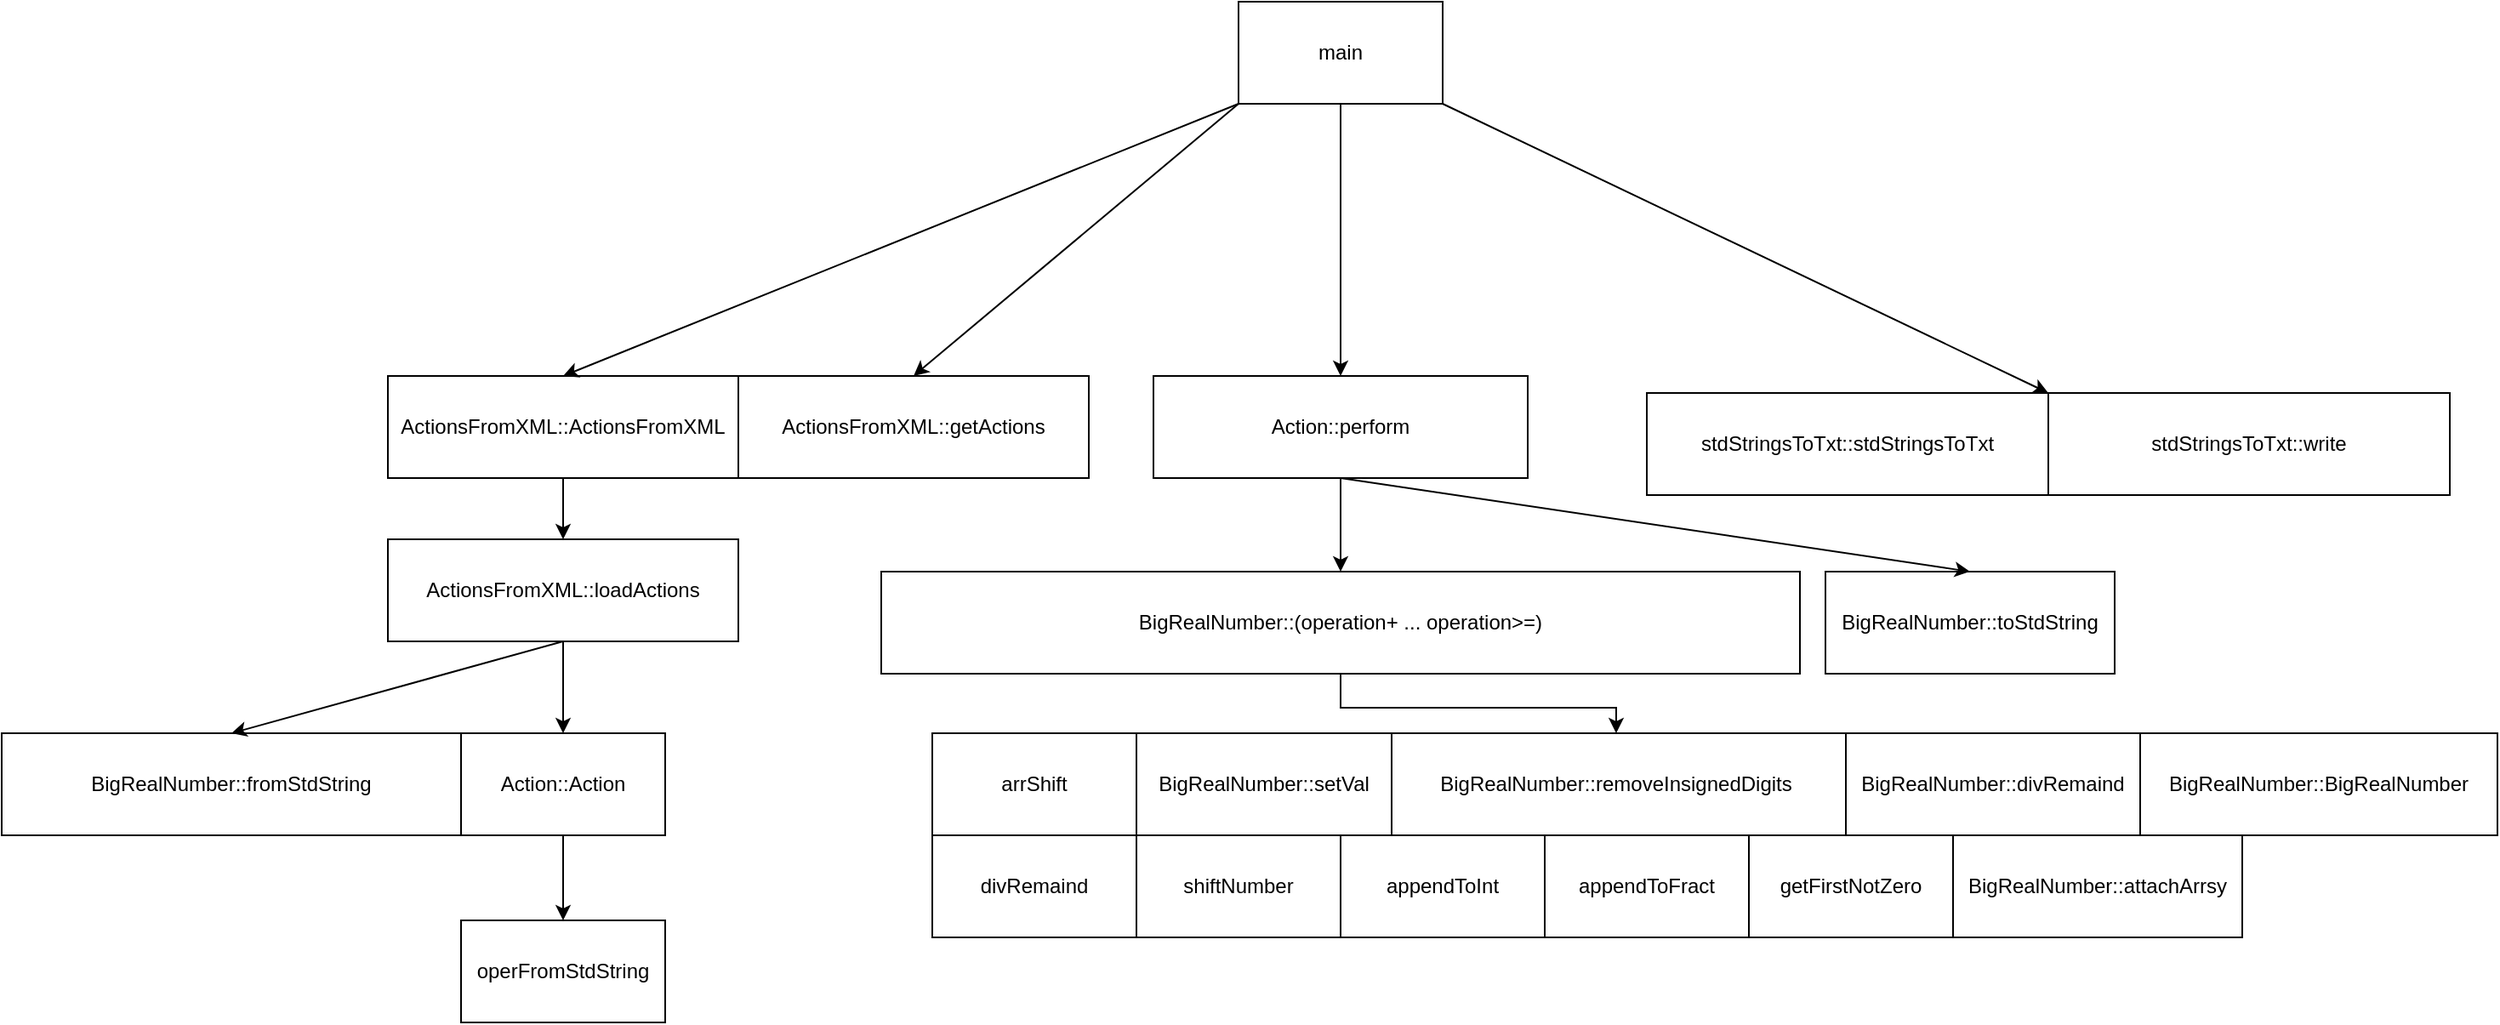 <mxfile version="21.2.1" type="device" pages="3">
  <diagram name="диаграмма вызовов" id="FAwuW0RQEhGEqo3Np-p5">
    <mxGraphModel dx="3594" dy="1204" grid="1" gridSize="10" guides="1" tooltips="1" connect="1" arrows="1" fold="1" page="0" pageScale="1" pageWidth="827" pageHeight="1169" math="0" shadow="0">
      <root>
        <mxCell id="0" />
        <mxCell id="1" parent="0" />
        <mxCell id="fivsLcZGOTceexS9_dax-1" style="edgeStyle=orthogonalEdgeStyle;rounded=0;orthogonalLoop=1;jettySize=auto;html=1;" edge="1" parent="1" source="fivsLcZGOTceexS9_dax-2" target="fivsLcZGOTceexS9_dax-8">
          <mxGeometry relative="1" as="geometry" />
        </mxCell>
        <mxCell id="fivsLcZGOTceexS9_dax-2" value="main" style="rounded=0;whiteSpace=wrap;html=1;" vertex="1" parent="1">
          <mxGeometry x="430" y="250" width="120" height="60" as="geometry" />
        </mxCell>
        <mxCell id="fivsLcZGOTceexS9_dax-3" style="edgeStyle=orthogonalEdgeStyle;rounded=0;orthogonalLoop=1;jettySize=auto;html=1;exitX=0.5;exitY=1;exitDx=0;exitDy=0;entryX=0.5;entryY=0;entryDx=0;entryDy=0;" edge="1" parent="1" source="fivsLcZGOTceexS9_dax-4" target="fivsLcZGOTceexS9_dax-12">
          <mxGeometry relative="1" as="geometry" />
        </mxCell>
        <mxCell id="fivsLcZGOTceexS9_dax-4" value="ActionsFromXML::ActionsFromXML" style="rounded=0;whiteSpace=wrap;html=1;" vertex="1" parent="1">
          <mxGeometry x="-70" y="470" width="206" height="60" as="geometry" />
        </mxCell>
        <mxCell id="fivsLcZGOTceexS9_dax-5" value="" style="endArrow=classic;html=1;rounded=0;exitX=0;exitY=1;exitDx=0;exitDy=0;entryX=0.5;entryY=0;entryDx=0;entryDy=0;" edge="1" parent="1" source="fivsLcZGOTceexS9_dax-2" target="fivsLcZGOTceexS9_dax-4">
          <mxGeometry width="50" height="50" relative="1" as="geometry">
            <mxPoint x="190" y="610" as="sourcePoint" />
            <mxPoint x="240" y="560" as="targetPoint" />
          </mxGeometry>
        </mxCell>
        <mxCell id="fivsLcZGOTceexS9_dax-6" value="ActionsFromXML::getActions" style="rounded=0;whiteSpace=wrap;html=1;" vertex="1" parent="1">
          <mxGeometry x="136" y="470" width="206" height="60" as="geometry" />
        </mxCell>
        <mxCell id="fivsLcZGOTceexS9_dax-7" style="edgeStyle=orthogonalEdgeStyle;rounded=0;orthogonalLoop=1;jettySize=auto;html=1;entryX=0.5;entryY=0;entryDx=0;entryDy=0;" edge="1" parent="1" source="fivsLcZGOTceexS9_dax-8" target="fivsLcZGOTceexS9_dax-17">
          <mxGeometry relative="1" as="geometry" />
        </mxCell>
        <mxCell id="fivsLcZGOTceexS9_dax-8" value="Action::perform" style="rounded=0;whiteSpace=wrap;html=1;" vertex="1" parent="1">
          <mxGeometry x="380" y="470" width="220" height="60" as="geometry" />
        </mxCell>
        <mxCell id="fivsLcZGOTceexS9_dax-9" value="stdStringsToTxt::stdStringsToTxt" style="rounded=0;whiteSpace=wrap;html=1;" vertex="1" parent="1">
          <mxGeometry x="670" y="480" width="236" height="60" as="geometry" />
        </mxCell>
        <mxCell id="fivsLcZGOTceexS9_dax-10" value="" style="endArrow=classic;html=1;rounded=0;exitX=0;exitY=1;exitDx=0;exitDy=0;entryX=0.5;entryY=0;entryDx=0;entryDy=0;" edge="1" parent="1" source="fivsLcZGOTceexS9_dax-2" target="fivsLcZGOTceexS9_dax-6">
          <mxGeometry width="50" height="50" relative="1" as="geometry">
            <mxPoint x="240" y="570" as="sourcePoint" />
            <mxPoint x="290" y="520" as="targetPoint" />
          </mxGeometry>
        </mxCell>
        <mxCell id="fivsLcZGOTceexS9_dax-11" style="edgeStyle=orthogonalEdgeStyle;rounded=0;orthogonalLoop=1;jettySize=auto;html=1;entryX=0.5;entryY=0;entryDx=0;entryDy=0;" edge="1" parent="1" source="fivsLcZGOTceexS9_dax-12" target="fivsLcZGOTceexS9_dax-15">
          <mxGeometry relative="1" as="geometry">
            <mxPoint x="33" y="670" as="targetPoint" />
          </mxGeometry>
        </mxCell>
        <mxCell id="fivsLcZGOTceexS9_dax-12" value="ActionsFromXML::loadActions" style="rounded=0;whiteSpace=wrap;html=1;" vertex="1" parent="1">
          <mxGeometry x="-70" y="566" width="206" height="60" as="geometry" />
        </mxCell>
        <mxCell id="fivsLcZGOTceexS9_dax-13" value="" style="endArrow=classic;html=1;rounded=0;exitX=1;exitY=1;exitDx=0;exitDy=0;entryX=1;entryY=0;entryDx=0;entryDy=0;" edge="1" parent="1" source="fivsLcZGOTceexS9_dax-2" target="fivsLcZGOTceexS9_dax-9">
          <mxGeometry width="50" height="50" relative="1" as="geometry">
            <mxPoint x="240" y="570" as="sourcePoint" />
            <mxPoint x="290" y="520" as="targetPoint" />
          </mxGeometry>
        </mxCell>
        <mxCell id="fivsLcZGOTceexS9_dax-14" value="stdStringsToTxt::write" style="rounded=0;whiteSpace=wrap;html=1;" vertex="1" parent="1">
          <mxGeometry x="906" y="480" width="236" height="60" as="geometry" />
        </mxCell>
        <mxCell id="fivsLcZGOTceexS9_dax-15" value="Action::Action" style="rounded=0;whiteSpace=wrap;html=1;" vertex="1" parent="1">
          <mxGeometry x="-27" y="680" width="120" height="60" as="geometry" />
        </mxCell>
        <mxCell id="fivsLcZGOTceexS9_dax-16" style="edgeStyle=orthogonalEdgeStyle;rounded=0;orthogonalLoop=1;jettySize=auto;html=1;exitX=0.5;exitY=1;exitDx=0;exitDy=0;entryX=0.5;entryY=0;entryDx=0;entryDy=0;" edge="1" parent="1" source="fivsLcZGOTceexS9_dax-17" target="fivsLcZGOTceexS9_dax-21">
          <mxGeometry relative="1" as="geometry" />
        </mxCell>
        <mxCell id="fivsLcZGOTceexS9_dax-17" value="BigRealNumber::(operation+ ... operation&amp;gt;=)" style="rounded=0;whiteSpace=wrap;html=1;" vertex="1" parent="1">
          <mxGeometry x="220" y="585" width="540" height="60" as="geometry" />
        </mxCell>
        <mxCell id="fivsLcZGOTceexS9_dax-18" value="getFirstNotZero" style="rounded=0;whiteSpace=wrap;html=1;" vertex="1" parent="1">
          <mxGeometry x="730" y="740" width="120" height="60" as="geometry" />
        </mxCell>
        <mxCell id="fivsLcZGOTceexS9_dax-19" value="arrShift" style="rounded=0;whiteSpace=wrap;html=1;" vertex="1" parent="1">
          <mxGeometry x="250" y="680" width="120" height="60" as="geometry" />
        </mxCell>
        <mxCell id="fivsLcZGOTceexS9_dax-20" value="appendToFract" style="rounded=0;whiteSpace=wrap;html=1;" vertex="1" parent="1">
          <mxGeometry x="610" y="740" width="120" height="60" as="geometry" />
        </mxCell>
        <mxCell id="fivsLcZGOTceexS9_dax-21" value="BigRealNumber::removeInsignedDigits" style="rounded=0;whiteSpace=wrap;html=1;" vertex="1" parent="1">
          <mxGeometry x="517" y="680" width="270" height="60" as="geometry" />
        </mxCell>
        <mxCell id="fivsLcZGOTceexS9_dax-22" value="shiftNumber" style="rounded=0;whiteSpace=wrap;html=1;" vertex="1" parent="1">
          <mxGeometry x="370" y="740" width="120" height="60" as="geometry" />
        </mxCell>
        <mxCell id="fivsLcZGOTceexS9_dax-23" value="BigRealNumber::setVal" style="rounded=0;whiteSpace=wrap;html=1;" vertex="1" parent="1">
          <mxGeometry x="370" y="680" width="150" height="60" as="geometry" />
        </mxCell>
        <mxCell id="fivsLcZGOTceexS9_dax-24" value="appendToInt" style="rounded=0;whiteSpace=wrap;html=1;" vertex="1" parent="1">
          <mxGeometry x="490" y="740" width="120" height="60" as="geometry" />
        </mxCell>
        <mxCell id="fivsLcZGOTceexS9_dax-25" value="BigRealNumber::attachArrsy" style="rounded=0;whiteSpace=wrap;html=1;" vertex="1" parent="1">
          <mxGeometry x="850" y="740" width="170" height="60" as="geometry" />
        </mxCell>
        <mxCell id="fivsLcZGOTceexS9_dax-26" value="BigRealNumber::divRemaind" style="rounded=0;whiteSpace=wrap;html=1;" vertex="1" parent="1">
          <mxGeometry x="787" y="680" width="173" height="60" as="geometry" />
        </mxCell>
        <mxCell id="fivsLcZGOTceexS9_dax-27" value="divRemaind" style="rounded=0;whiteSpace=wrap;html=1;" vertex="1" parent="1">
          <mxGeometry x="250" y="740" width="120" height="60" as="geometry" />
        </mxCell>
        <mxCell id="fivsLcZGOTceexS9_dax-28" value="BigRealNumber::toStdString" style="rounded=0;whiteSpace=wrap;html=1;" vertex="1" parent="1">
          <mxGeometry x="775" y="585" width="170" height="60" as="geometry" />
        </mxCell>
        <mxCell id="fivsLcZGOTceexS9_dax-29" value="" style="endArrow=classic;html=1;rounded=0;exitX=0.5;exitY=1;exitDx=0;exitDy=0;entryX=0.5;entryY=0;entryDx=0;entryDy=0;" edge="1" parent="1" source="fivsLcZGOTceexS9_dax-8" target="fivsLcZGOTceexS9_dax-28">
          <mxGeometry width="50" height="50" relative="1" as="geometry">
            <mxPoint x="640" y="600" as="sourcePoint" />
            <mxPoint x="690" y="550" as="targetPoint" />
          </mxGeometry>
        </mxCell>
        <mxCell id="fivsLcZGOTceexS9_dax-30" value="BigRealNumber::BigRealNumber" style="rounded=0;whiteSpace=wrap;html=1;" vertex="1" parent="1">
          <mxGeometry x="960" y="680" width="210" height="60" as="geometry" />
        </mxCell>
        <mxCell id="fivsLcZGOTceexS9_dax-31" value="BigRealNumber::fromStdString" style="rounded=0;whiteSpace=wrap;html=1;" vertex="1" parent="1">
          <mxGeometry x="-297" y="680" width="270" height="60" as="geometry" />
        </mxCell>
        <mxCell id="fivsLcZGOTceexS9_dax-32" value="operFromStdString" style="rounded=0;whiteSpace=wrap;html=1;" vertex="1" parent="1">
          <mxGeometry x="-27" y="790" width="120" height="60" as="geometry" />
        </mxCell>
        <mxCell id="fivsLcZGOTceexS9_dax-33" value="" style="endArrow=classic;html=1;rounded=0;entryX=0.5;entryY=0;entryDx=0;entryDy=0;exitX=0.5;exitY=1;exitDx=0;exitDy=0;" edge="1" parent="1" source="fivsLcZGOTceexS9_dax-12" target="fivsLcZGOTceexS9_dax-31">
          <mxGeometry width="50" height="50" relative="1" as="geometry">
            <mxPoint x="23" y="850" as="sourcePoint" />
            <mxPoint x="330" y="740" as="targetPoint" />
          </mxGeometry>
        </mxCell>
        <mxCell id="fivsLcZGOTceexS9_dax-34" value="" style="endArrow=classic;html=1;rounded=0;exitX=0.5;exitY=1;exitDx=0;exitDy=0;entryX=0.5;entryY=0;entryDx=0;entryDy=0;" edge="1" parent="1" source="fivsLcZGOTceexS9_dax-15" target="fivsLcZGOTceexS9_dax-32">
          <mxGeometry width="50" height="50" relative="1" as="geometry">
            <mxPoint x="280" y="790" as="sourcePoint" />
            <mxPoint x="330" y="740" as="targetPoint" />
          </mxGeometry>
        </mxCell>
      </root>
    </mxGraphModel>
  </diagram>
  <diagram id="BLlaj0ky6Ld36Yin2v9j" name="потоки данных">
    <mxGraphModel dx="3594" dy="1604" grid="1" gridSize="10" guides="1" tooltips="1" connect="1" arrows="1" fold="1" page="0" pageScale="1" pageWidth="827" pageHeight="1169" math="0" shadow="0">
      <root>
        <mxCell id="0" />
        <mxCell id="1" parent="0" />
        <mxCell id="WrOzNPdFU3Ip-Ibor4-j-1" style="edgeStyle=orthogonalEdgeStyle;rounded=0;orthogonalLoop=1;jettySize=auto;html=1;" edge="1" parent="1" source="WrOzNPdFU3Ip-Ibor4-j-2" target="WrOzNPdFU3Ip-Ibor4-j-5">
          <mxGeometry relative="1" as="geometry" />
        </mxCell>
        <mxCell id="WrOzNPdFU3Ip-Ibor4-j-2" value="ActionsFromXML::ActionsFromXML" style="rounded=0;whiteSpace=wrap;html=1;" vertex="1" parent="1">
          <mxGeometry x="270" y="199.5" width="206" height="60" as="geometry" />
        </mxCell>
        <mxCell id="WrOzNPdFU3Ip-Ibor4-j-3" value="ActionsFromXML::getActions" style="rounded=0;whiteSpace=wrap;html=1;" vertex="1" parent="1">
          <mxGeometry x="575" y="199.5" width="206" height="60" as="geometry" />
        </mxCell>
        <mxCell id="WrOzNPdFU3Ip-Ibor4-j-4" style="edgeStyle=orthogonalEdgeStyle;rounded=0;orthogonalLoop=1;jettySize=auto;html=1;" edge="1" parent="1" source="WrOzNPdFU3Ip-Ibor4-j-5" target="WrOzNPdFU3Ip-Ibor4-j-7">
          <mxGeometry relative="1" as="geometry" />
        </mxCell>
        <mxCell id="WrOzNPdFU3Ip-Ibor4-j-5" value="ActionsFromXML::loadActions" style="rounded=0;whiteSpace=wrap;html=1;" vertex="1" parent="1">
          <mxGeometry x="270" y="360.5" width="206" height="60" as="geometry" />
        </mxCell>
        <mxCell id="WrOzNPdFU3Ip-Ibor4-j-6" value="stdStringToTxt::stdStringToTxt" style="rounded=0;whiteSpace=wrap;html=1;" vertex="1" parent="1">
          <mxGeometry x="400" y="-153" width="236" height="60" as="geometry" />
        </mxCell>
        <mxCell id="WrOzNPdFU3Ip-Ibor4-j-7" value="Action::Actions" style="rounded=0;whiteSpace=wrap;html=1;" vertex="1" parent="1">
          <mxGeometry x="263" y="489.5" width="220" height="60" as="geometry" />
        </mxCell>
        <mxCell id="WrOzNPdFU3Ip-Ibor4-j-8" value="" style="ellipse;html=1;shape=endState;fillColor=#000000;strokeColor=#ff0000;" vertex="1" parent="1">
          <mxGeometry x="910" y="-33" width="30" height="30" as="geometry" />
        </mxCell>
        <mxCell id="WrOzNPdFU3Ip-Ibor4-j-9" value="путь до xml файла" style="shape=note;size=20;whiteSpace=wrap;html=1;" vertex="1" parent="1">
          <mxGeometry x="30" y="64.5" width="100" height="50" as="geometry" />
        </mxCell>
        <mxCell id="WrOzNPdFU3Ip-Ibor4-j-10" value="путь до файла" style="shape=note;size=12;whiteSpace=wrap;html=1;" vertex="1" parent="1">
          <mxGeometry x="445" y="289.5" width="130" height="40" as="geometry" />
        </mxCell>
        <mxCell id="WrOzNPdFU3Ip-Ibor4-j-11" value="" style="endArrow=none;dashed=1;html=1;dashPattern=1 3;strokeWidth=2;rounded=0;exitX=0;exitY=0;exitDx=80;exitDy=0;exitPerimeter=0;" edge="1" parent="1" source="WrOzNPdFU3Ip-Ibor4-j-9">
          <mxGeometry width="50" height="50" relative="1" as="geometry">
            <mxPoint x="1040" y="297" as="sourcePoint" />
            <mxPoint x="220" y="37" as="targetPoint" />
          </mxGeometry>
        </mxCell>
        <mxCell id="WrOzNPdFU3Ip-Ibor4-j-12" value="" style="endArrow=classic;html=1;rounded=0;exitX=0.5;exitY=1;exitDx=0;exitDy=0;" edge="1" parent="1" source="WrOzNPdFU3Ip-Ibor4-j-59">
          <mxGeometry width="50" height="50" relative="1" as="geometry">
            <mxPoint x="180.607" y="-7.393" as="sourcePoint" />
            <mxPoint x="360" y="197" as="targetPoint" />
          </mxGeometry>
        </mxCell>
        <mxCell id="WrOzNPdFU3Ip-Ibor4-j-13" style="edgeStyle=orthogonalEdgeStyle;rounded=0;orthogonalLoop=1;jettySize=auto;html=1;exitX=0.5;exitY=1;exitDx=0;exitDy=0;exitPerimeter=0;" edge="1" parent="1" source="WrOzNPdFU3Ip-Ibor4-j-10" target="WrOzNPdFU3Ip-Ibor4-j-10">
          <mxGeometry relative="1" as="geometry" />
        </mxCell>
        <mxCell id="WrOzNPdFU3Ip-Ibor4-j-14" value="" style="endArrow=none;dashed=1;html=1;dashPattern=1 3;strokeWidth=2;rounded=0;entryX=0;entryY=0.5;entryDx=0;entryDy=0;entryPerimeter=0;" edge="1" parent="1" target="WrOzNPdFU3Ip-Ibor4-j-10">
          <mxGeometry width="50" height="50" relative="1" as="geometry">
            <mxPoint x="375" y="309.5" as="sourcePoint" />
            <mxPoint x="1095" y="349.5" as="targetPoint" />
          </mxGeometry>
        </mxCell>
        <mxCell id="WrOzNPdFU3Ip-Ibor4-j-15" value="операция, операнды" style="shape=note;size=18;whiteSpace=wrap;html=1;" vertex="1" parent="1">
          <mxGeometry x="460" y="429.5" width="100" height="40" as="geometry" />
        </mxCell>
        <mxCell id="WrOzNPdFU3Ip-Ibor4-j-16" value="" style="endArrow=none;dashed=1;html=1;dashPattern=1 3;strokeWidth=2;rounded=0;entryX=0;entryY=0.5;entryDx=0;entryDy=0;entryPerimeter=0;" edge="1" parent="1" target="WrOzNPdFU3Ip-Ibor4-j-15">
          <mxGeometry width="50" height="50" relative="1" as="geometry">
            <mxPoint x="375" y="449.5" as="sourcePoint" />
            <mxPoint x="1105" y="429.5" as="targetPoint" />
            <Array as="points">
              <mxPoint x="435" y="449.5" />
            </Array>
          </mxGeometry>
        </mxCell>
        <mxCell id="WrOzNPdFU3Ip-Ibor4-j-17" value="действии" style="shape=note;size=12;whiteSpace=wrap;html=1;" vertex="1" parent="1">
          <mxGeometry x="140" y="289.5" width="130" height="40" as="geometry" />
        </mxCell>
        <mxCell id="WrOzNPdFU3Ip-Ibor4-j-18" value="" style="endArrow=none;dashed=1;html=1;dashPattern=1 3;strokeWidth=2;rounded=0;entryX=0;entryY=0;entryDx=130;entryDy=26;entryPerimeter=0;" edge="1" parent="1" target="WrOzNPdFU3Ip-Ibor4-j-17">
          <mxGeometry width="50" height="50" relative="1" as="geometry">
            <mxPoint x="325" y="315.5" as="sourcePoint" />
            <mxPoint x="455" y="319.5" as="targetPoint" />
          </mxGeometry>
        </mxCell>
        <mxCell id="WrOzNPdFU3Ip-Ibor4-j-19" value="действие" style="shape=note;size=18;whiteSpace=wrap;html=1;" vertex="1" parent="1">
          <mxGeometry x="155" y="429.5" width="100" height="40" as="geometry" />
        </mxCell>
        <mxCell id="WrOzNPdFU3Ip-Ibor4-j-20" value="" style="endArrow=none;dashed=1;html=1;dashPattern=1 3;strokeWidth=2;rounded=0;entryX=0;entryY=0;entryDx=100;entryDy=29;entryPerimeter=0;" edge="1" parent="1" target="WrOzNPdFU3Ip-Ibor4-j-19">
          <mxGeometry width="50" height="50" relative="1" as="geometry">
            <mxPoint x="315" y="458.5" as="sourcePoint" />
            <mxPoint x="470" y="459.5" as="targetPoint" />
            <Array as="points" />
          </mxGeometry>
        </mxCell>
        <mxCell id="WrOzNPdFU3Ip-Ibor4-j-21" value="" style="endArrow=classic;html=1;rounded=0;exitX=0.25;exitY=0;exitDx=0;exitDy=0;entryX=0.25;entryY=1;entryDx=0;entryDy=0;" edge="1" parent="1" source="WrOzNPdFU3Ip-Ibor4-j-5" target="WrOzNPdFU3Ip-Ibor4-j-2">
          <mxGeometry width="50" height="50" relative="1" as="geometry">
            <mxPoint x="1035" y="469.5" as="sourcePoint" />
            <mxPoint x="1085" y="419.5" as="targetPoint" />
          </mxGeometry>
        </mxCell>
        <mxCell id="WrOzNPdFU3Ip-Ibor4-j-22" value="" style="endArrow=classic;html=1;rounded=0;exitX=0.25;exitY=0;exitDx=0;exitDy=0;entryX=0.226;entryY=1.001;entryDx=0;entryDy=0;entryPerimeter=0;" edge="1" parent="1" source="WrOzNPdFU3Ip-Ibor4-j-7" target="WrOzNPdFU3Ip-Ibor4-j-5">
          <mxGeometry width="50" height="50" relative="1" as="geometry">
            <mxPoint x="1030" y="287" as="sourcePoint" />
            <mxPoint x="1080" y="237" as="targetPoint" />
          </mxGeometry>
        </mxCell>
        <mxCell id="WrOzNPdFU3Ip-Ibor4-j-23" value="" style="endArrow=classic;html=1;rounded=0;exitX=1;exitY=0;exitDx=0;exitDy=0;entryX=0;entryY=0.5;entryDx=0;entryDy=0;" edge="1" parent="1" source="WrOzNPdFU3Ip-Ibor4-j-59" target="WrOzNPdFU3Ip-Ibor4-j-6">
          <mxGeometry width="50" height="50" relative="1" as="geometry">
            <mxPoint x="185" y="-18" as="sourcePoint" />
            <mxPoint x="400" y="-93" as="targetPoint" />
          </mxGeometry>
        </mxCell>
        <mxCell id="WrOzNPdFU3Ip-Ibor4-j-24" value="путь до txt файла" style="shape=note;size=20;whiteSpace=wrap;html=1;" vertex="1" parent="1">
          <mxGeometry x="210" y="-165.5" width="100" height="50" as="geometry" />
        </mxCell>
        <mxCell id="WrOzNPdFU3Ip-Ibor4-j-25" value="" style="endArrow=none;dashed=1;html=1;dashPattern=1 3;strokeWidth=2;rounded=0;exitX=0;exitY=0;exitDx=100;exitDy=35;exitPerimeter=0;" edge="1" parent="1" source="WrOzNPdFU3Ip-Ibor4-j-24">
          <mxGeometry width="50" height="50" relative="1" as="geometry">
            <mxPoint x="940" y="169.5" as="sourcePoint" />
            <mxPoint x="320" y="-93" as="targetPoint" />
          </mxGeometry>
        </mxCell>
        <mxCell id="WrOzNPdFU3Ip-Ibor4-j-26" value="строковые представления результатов" style="shape=note;size=20;whiteSpace=wrap;html=1;" vertex="1" parent="1">
          <mxGeometry x="530" y="39.5" width="100" height="50" as="geometry" />
        </mxCell>
        <mxCell id="WrOzNPdFU3Ip-Ibor4-j-27" value="" style="endArrow=none;dashed=1;html=1;dashPattern=1 3;strokeWidth=2;rounded=0;entryX=0;entryY=0.5;entryDx=0;entryDy=0;entryPerimeter=0;" edge="1" parent="1" target="WrOzNPdFU3Ip-Ibor4-j-26">
          <mxGeometry width="50" height="50" relative="1" as="geometry">
            <mxPoint x="390" y="-23" as="sourcePoint" />
            <mxPoint x="980" y="139.5" as="targetPoint" />
          </mxGeometry>
        </mxCell>
        <mxCell id="WrOzNPdFU3Ip-Ibor4-j-28" value="BigRealNumber::fromStdString" style="rounded=0;whiteSpace=wrap;html=1;" vertex="1" parent="1">
          <mxGeometry x="610" y="360.5" width="206" height="60" as="geometry" />
        </mxCell>
        <mxCell id="WrOzNPdFU3Ip-Ibor4-j-29" value="operFromStdString" style="rounded=0;whiteSpace=wrap;html=1;" vertex="1" parent="1">
          <mxGeometry x="-110" y="360.5" width="206" height="60" as="geometry" />
        </mxCell>
        <mxCell id="WrOzNPdFU3Ip-Ibor4-j-30" value="объект BigRealNumber" style="shape=note;size=18;whiteSpace=wrap;html=1;" vertex="1" parent="1">
          <mxGeometry x="590" y="457" width="100" height="40" as="geometry" />
        </mxCell>
        <mxCell id="WrOzNPdFU3Ip-Ibor4-j-31" value="строковое представление числа" style="shape=note;size=18;whiteSpace=wrap;html=1;" vertex="1" parent="1">
          <mxGeometry x="670" y="289.5" width="100" height="40" as="geometry" />
        </mxCell>
        <mxCell id="WrOzNPdFU3Ip-Ibor4-j-32" value="строковое представление операции" style="shape=note;size=18;whiteSpace=wrap;html=1;" vertex="1" parent="1">
          <mxGeometry x="5" y="477" width="100" height="40" as="geometry" />
        </mxCell>
        <mxCell id="WrOzNPdFU3Ip-Ibor4-j-33" value="операция" style="shape=note;size=18;whiteSpace=wrap;html=1;" vertex="1" parent="1">
          <mxGeometry x="-20" y="307" width="100" height="40" as="geometry" />
        </mxCell>
        <mxCell id="WrOzNPdFU3Ip-Ibor4-j-34" value="" style="endArrow=classic;html=1;rounded=0;exitX=0;exitY=1;exitDx=0;exitDy=0;entryX=1;entryY=1;entryDx=0;entryDy=0;" edge="1" parent="1" source="WrOzNPdFU3Ip-Ibor4-j-5" target="WrOzNPdFU3Ip-Ibor4-j-29">
          <mxGeometry width="50" height="50" relative="1" as="geometry">
            <mxPoint x="332" y="371" as="sourcePoint" />
            <mxPoint x="332" y="270" as="targetPoint" />
          </mxGeometry>
        </mxCell>
        <mxCell id="WrOzNPdFU3Ip-Ibor4-j-35" value="" style="endArrow=none;dashed=1;html=1;dashPattern=1 3;strokeWidth=2;rounded=0;entryX=1;entryY=1;entryDx=0;entryDy=0;entryPerimeter=0;" edge="1" parent="1" target="WrOzNPdFU3Ip-Ibor4-j-32">
          <mxGeometry width="50" height="50" relative="1" as="geometry">
            <mxPoint x="130" y="427" as="sourcePoint" />
            <mxPoint x="720" y="207" as="targetPoint" />
          </mxGeometry>
        </mxCell>
        <mxCell id="WrOzNPdFU3Ip-Ibor4-j-36" value="" style="endArrow=classic;html=1;rounded=0;exitX=1;exitY=0;exitDx=0;exitDy=0;entryX=0;entryY=0;entryDx=0;entryDy=0;" edge="1" parent="1" source="WrOzNPdFU3Ip-Ibor4-j-29" target="WrOzNPdFU3Ip-Ibor4-j-5">
          <mxGeometry width="50" height="50" relative="1" as="geometry">
            <mxPoint x="280" y="431" as="sourcePoint" />
            <mxPoint x="106" y="431" as="targetPoint" />
          </mxGeometry>
        </mxCell>
        <mxCell id="WrOzNPdFU3Ip-Ibor4-j-37" value="" style="endArrow=none;dashed=1;html=1;dashPattern=1 3;strokeWidth=2;rounded=0;entryX=1;entryY=1;entryDx=0;entryDy=0;entryPerimeter=0;" edge="1" parent="1" target="WrOzNPdFU3Ip-Ibor4-j-33">
          <mxGeometry width="50" height="50" relative="1" as="geometry">
            <mxPoint x="140" y="357" as="sourcePoint" />
            <mxPoint x="115" y="527" as="targetPoint" />
          </mxGeometry>
        </mxCell>
        <mxCell id="WrOzNPdFU3Ip-Ibor4-j-38" value="" style="endArrow=classic;html=1;rounded=0;entryX=0;entryY=0;entryDx=0;entryDy=0;exitX=1;exitY=0;exitDx=0;exitDy=0;" edge="1" parent="1" source="WrOzNPdFU3Ip-Ibor4-j-5" target="WrOzNPdFU3Ip-Ibor4-j-28">
          <mxGeometry width="50" height="50" relative="1" as="geometry">
            <mxPoint x="480" y="367" as="sourcePoint" />
            <mxPoint x="280" y="371" as="targetPoint" />
          </mxGeometry>
        </mxCell>
        <mxCell id="WrOzNPdFU3Ip-Ibor4-j-39" value="" style="endArrow=none;dashed=1;html=1;dashPattern=1 3;strokeWidth=2;rounded=0;exitX=0;exitY=1;exitDx=0;exitDy=0;exitPerimeter=0;" edge="1" parent="1" source="WrOzNPdFU3Ip-Ibor4-j-31">
          <mxGeometry width="50" height="50" relative="1" as="geometry">
            <mxPoint x="150" y="367" as="sourcePoint" />
            <mxPoint x="510" y="357" as="targetPoint" />
          </mxGeometry>
        </mxCell>
        <mxCell id="WrOzNPdFU3Ip-Ibor4-j-40" value="" style="endArrow=classic;html=1;rounded=0;exitX=0;exitY=1;exitDx=0;exitDy=0;entryX=1;entryY=1;entryDx=0;entryDy=0;" edge="1" parent="1" source="WrOzNPdFU3Ip-Ibor4-j-28" target="WrOzNPdFU3Ip-Ibor4-j-5">
          <mxGeometry width="50" height="50" relative="1" as="geometry">
            <mxPoint x="280" y="431" as="sourcePoint" />
            <mxPoint x="106" y="431" as="targetPoint" />
          </mxGeometry>
        </mxCell>
        <mxCell id="WrOzNPdFU3Ip-Ibor4-j-41" value="" style="endArrow=none;dashed=1;html=1;dashPattern=1 3;strokeWidth=2;rounded=0;exitX=0;exitY=0;exitDx=0;exitDy=0;exitPerimeter=0;" edge="1" parent="1" source="WrOzNPdFU3Ip-Ibor4-j-30">
          <mxGeometry width="50" height="50" relative="1" as="geometry">
            <mxPoint x="680" y="340" as="sourcePoint" />
            <mxPoint x="540" y="417" as="targetPoint" />
          </mxGeometry>
        </mxCell>
        <mxCell id="WrOzNPdFU3Ip-Ibor4-j-42" value="действия" style="shape=note;size=20;whiteSpace=wrap;html=1;" vertex="1" parent="1">
          <mxGeometry x="360" y="-220" width="100" height="50" as="geometry" />
        </mxCell>
        <mxCell id="WrOzNPdFU3Ip-Ibor4-j-43" value="" style="endArrow=none;dashed=1;html=1;dashPattern=1 3;strokeWidth=2;rounded=0;entryX=0;entryY=0.5;entryDx=0;entryDy=0;entryPerimeter=0;" edge="1" parent="1" target="WrOzNPdFU3Ip-Ibor4-j-42">
          <mxGeometry width="50" height="50" relative="1" as="geometry">
            <mxPoint x="300" y="17" as="sourcePoint" />
            <mxPoint x="230" y="47" as="targetPoint" />
          </mxGeometry>
        </mxCell>
        <mxCell id="WrOzNPdFU3Ip-Ibor4-j-44" value="stdStringToTxt::write" style="rounded=0;whiteSpace=wrap;html=1;" vertex="1" parent="1">
          <mxGeometry x="522" y="-48" width="236" height="60" as="geometry" />
        </mxCell>
        <mxCell id="WrOzNPdFU3Ip-Ibor4-j-45" value="" style="endArrow=classic;html=1;rounded=0;exitX=1;exitY=0.5;exitDx=0;exitDy=0;entryX=0;entryY=0.5;entryDx=0;entryDy=0;" edge="1" parent="1" source="WrOzNPdFU3Ip-Ibor4-j-59" target="WrOzNPdFU3Ip-Ibor4-j-44">
          <mxGeometry width="50" height="50" relative="1" as="geometry">
            <mxPoint x="185" y="-18" as="sourcePoint" />
            <mxPoint x="410" y="-113" as="targetPoint" />
          </mxGeometry>
        </mxCell>
        <mxCell id="WrOzNPdFU3Ip-Ibor4-j-46" value="" style="endArrow=classic;html=1;rounded=0;entryX=0;entryY=0.5;entryDx=0;entryDy=0;exitX=1;exitY=0.5;exitDx=0;exitDy=0;" edge="1" parent="1" source="WrOzNPdFU3Ip-Ibor4-j-44" target="WrOzNPdFU3Ip-Ibor4-j-8">
          <mxGeometry width="50" height="50" relative="1" as="geometry">
            <mxPoint x="646" y="-113" as="sourcePoint" />
            <mxPoint x="709" y="-38" as="targetPoint" />
          </mxGeometry>
        </mxCell>
        <mxCell id="WrOzNPdFU3Ip-Ibor4-j-47" value="Action::Perform" style="rounded=0;whiteSpace=wrap;html=1;" vertex="1" parent="1">
          <mxGeometry x="-310" y="-123" width="220" height="60" as="geometry" />
        </mxCell>
        <mxCell id="WrOzNPdFU3Ip-Ibor4-j-48" value="" style="endArrow=classic;html=1;rounded=0;exitX=1;exitY=0.5;exitDx=0;exitDy=0;entryX=0;entryY=0;entryDx=0;entryDy=0;" edge="1" parent="1" source="WrOzNPdFU3Ip-Ibor4-j-47" target="WrOzNPdFU3Ip-Ibor4-j-59">
          <mxGeometry width="50" height="50" relative="1" as="geometry">
            <mxPoint x="195" y="-8" as="sourcePoint" />
            <mxPoint x="159" y="-29" as="targetPoint" />
          </mxGeometry>
        </mxCell>
        <mxCell id="WrOzNPdFU3Ip-Ibor4-j-49" value="результат действия" style="shape=note;size=20;whiteSpace=wrap;html=1;" vertex="1" parent="1">
          <mxGeometry x="-70" y="-173" width="100" height="50" as="geometry" />
        </mxCell>
        <mxCell id="WrOzNPdFU3Ip-Ibor4-j-50" value="" style="endArrow=none;dashed=1;html=1;dashPattern=1 3;strokeWidth=2;rounded=0;exitX=1.01;exitY=0.88;exitDx=0;exitDy=0;exitPerimeter=0;" edge="1" parent="1" source="WrOzNPdFU3Ip-Ibor4-j-49">
          <mxGeometry width="50" height="50" relative="1" as="geometry">
            <mxPoint x="320" y="-120" as="sourcePoint" />
            <mxPoint x="-10" y="-83" as="targetPoint" />
          </mxGeometry>
        </mxCell>
        <mxCell id="WrOzNPdFU3Ip-Ibor4-j-51" value="BigRealNumber:toStdString" style="rounded=0;whiteSpace=wrap;html=1;" vertex="1" parent="1">
          <mxGeometry x="-270" y="47" width="220" height="60" as="geometry" />
        </mxCell>
        <mxCell id="WrOzNPdFU3Ip-Ibor4-j-52" value="Action::toStdString" style="rounded=0;whiteSpace=wrap;html=1;" vertex="1" parent="1">
          <mxGeometry x="-330" y="-48" width="220" height="60" as="geometry" />
        </mxCell>
        <mxCell id="WrOzNPdFU3Ip-Ibor4-j-53" value="" style="endArrow=classic;html=1;rounded=0;exitX=1;exitY=0.5;exitDx=0;exitDy=0;entryX=0;entryY=0.5;entryDx=0;entryDy=0;" edge="1" parent="1" source="WrOzNPdFU3Ip-Ibor4-j-52" target="WrOzNPdFU3Ip-Ibor4-j-59">
          <mxGeometry width="50" height="50" relative="1" as="geometry">
            <mxPoint x="-80" y="-83" as="sourcePoint" />
            <mxPoint x="160" y="-19" as="targetPoint" />
          </mxGeometry>
        </mxCell>
        <mxCell id="WrOzNPdFU3Ip-Ibor4-j-54" value="строковое представление действия" style="shape=note;size=20;whiteSpace=wrap;html=1;" vertex="1" parent="1">
          <mxGeometry x="190" y="12" width="100" height="50" as="geometry" />
        </mxCell>
        <mxCell id="WrOzNPdFU3Ip-Ibor4-j-55" value="" style="endArrow=none;dashed=1;html=1;dashPattern=1 3;strokeWidth=2;rounded=0;exitX=0;exitY=1;exitDx=0;exitDy=0;exitPerimeter=0;" edge="1" parent="1" source="WrOzNPdFU3Ip-Ibor4-j-54">
          <mxGeometry width="50" height="50" relative="1" as="geometry">
            <mxPoint x="41" y="-119" as="sourcePoint" />
            <mxPoint x="90" y="-33" as="targetPoint" />
          </mxGeometry>
        </mxCell>
        <mxCell id="WrOzNPdFU3Ip-Ibor4-j-56" value="" style="endArrow=classic;html=1;rounded=0;exitX=1;exitY=0.5;exitDx=0;exitDy=0;entryX=0;entryY=1;entryDx=0;entryDy=0;" edge="1" parent="1" source="WrOzNPdFU3Ip-Ibor4-j-51" target="WrOzNPdFU3Ip-Ibor4-j-59">
          <mxGeometry width="50" height="50" relative="1" as="geometry">
            <mxPoint x="-100" y="-8" as="sourcePoint" />
            <mxPoint x="150" y="7" as="targetPoint" />
          </mxGeometry>
        </mxCell>
        <mxCell id="WrOzNPdFU3Ip-Ibor4-j-57" value="строковое представление результата" style="shape=note;size=20;whiteSpace=wrap;html=1;" vertex="1" parent="1">
          <mxGeometry x="-90" y="167" width="100" height="50" as="geometry" />
        </mxCell>
        <mxCell id="WrOzNPdFU3Ip-Ibor4-j-58" value="" style="endArrow=none;dashed=1;html=1;dashPattern=1 3;strokeWidth=2;rounded=0;exitX=0;exitY=0;exitDx=80;exitDy=0;exitPerimeter=0;" edge="1" parent="1" source="WrOzNPdFU3Ip-Ibor4-j-57">
          <mxGeometry width="50" height="50" relative="1" as="geometry">
            <mxPoint x="70" y="-105" as="sourcePoint" />
            <mxPoint y="57" as="targetPoint" />
          </mxGeometry>
        </mxCell>
        <mxCell id="WrOzNPdFU3Ip-Ibor4-j-59" value="main" style="rounded=0;whiteSpace=wrap;html=1;" vertex="1" parent="1">
          <mxGeometry x="130" y="-73" width="120" height="60" as="geometry" />
        </mxCell>
        <mxCell id="WrOzNPdFU3Ip-Ibor4-j-60" value="" style="endArrow=classic;html=1;rounded=0;exitX=0;exitY=0.25;exitDx=0;exitDy=0;entryX=1;entryY=1;entryDx=0;entryDy=0;" edge="1" parent="1" source="WrOzNPdFU3Ip-Ibor4-j-59" target="WrOzNPdFU3Ip-Ibor4-j-47">
          <mxGeometry width="50" height="50" relative="1" as="geometry">
            <mxPoint x="-80" y="-83" as="sourcePoint" />
            <mxPoint x="140" y="-63" as="targetPoint" />
          </mxGeometry>
        </mxCell>
        <mxCell id="WrOzNPdFU3Ip-Ibor4-j-61" value="" style="endArrow=classic;html=1;rounded=0;exitX=0;exitY=0.75;exitDx=0;exitDy=0;entryX=1;entryY=0;entryDx=0;entryDy=0;" edge="1" parent="1" source="WrOzNPdFU3Ip-Ibor4-j-59" target="WrOzNPdFU3Ip-Ibor4-j-51">
          <mxGeometry width="50" height="50" relative="1" as="geometry">
            <mxPoint x="130" y="-58" as="sourcePoint" />
            <mxPoint x="-90" y="-63" as="targetPoint" />
          </mxGeometry>
        </mxCell>
        <mxCell id="WrOzNPdFU3Ip-Ibor4-j-62" value="" style="endArrow=classic;html=1;rounded=0;exitX=0;exitY=0.75;exitDx=0;exitDy=0;entryX=1;entryY=0.75;entryDx=0;entryDy=0;" edge="1" parent="1" source="WrOzNPdFU3Ip-Ibor4-j-59" target="WrOzNPdFU3Ip-Ibor4-j-52">
          <mxGeometry width="50" height="50" relative="1" as="geometry">
            <mxPoint x="140" y="-18" as="sourcePoint" />
            <mxPoint x="-40" y="57" as="targetPoint" />
          </mxGeometry>
        </mxCell>
        <mxCell id="WrOzNPdFU3Ip-Ibor4-j-63" value="" style="endArrow=classic;html=1;rounded=0;exitX=0.5;exitY=0;exitDx=0;exitDy=0;entryX=1;entryY=1;entryDx=0;entryDy=0;" edge="1" parent="1" source="WrOzNPdFU3Ip-Ibor4-j-3" target="WrOzNPdFU3Ip-Ibor4-j-59">
          <mxGeometry width="50" height="50" relative="1" as="geometry">
            <mxPoint x="200" y="-3" as="sourcePoint" />
            <mxPoint x="370" y="207" as="targetPoint" />
          </mxGeometry>
        </mxCell>
        <mxCell id="WrOzNPdFU3Ip-Ibor4-j-64" value="" style="endArrow=classic;html=1;rounded=0;exitX=0.75;exitY=1;exitDx=0;exitDy=0;entryX=0.25;entryY=0;entryDx=0;entryDy=0;" edge="1" parent="1" source="WrOzNPdFU3Ip-Ibor4-j-59" target="WrOzNPdFU3Ip-Ibor4-j-3">
          <mxGeometry width="50" height="50" relative="1" as="geometry">
            <mxPoint x="688" y="210" as="sourcePoint" />
            <mxPoint x="260" y="-3" as="targetPoint" />
          </mxGeometry>
        </mxCell>
      </root>
    </mxGraphModel>
  </diagram>
  <diagram id="gby_ajptmk1D18HjDC2P" name="диаграмма классов">
    <mxGraphModel dx="3489" dy="1003" grid="1" gridSize="10" guides="1" tooltips="1" connect="1" arrows="1" fold="1" page="1" pageScale="1" pageWidth="827" pageHeight="1169" math="0" shadow="0">
      <root>
        <mxCell id="0" />
        <mxCell id="1" parent="0" />
        <mxCell id="HTvublAqMZMyOCU9txJn-5" value="Action" style="swimlane;fontStyle=1;align=center;verticalAlign=top;childLayout=stackLayout;horizontal=1;startSize=26;horizontalStack=0;resizeParent=1;resizeParentMax=0;resizeLast=0;collapsible=1;marginBottom=0;whiteSpace=wrap;html=1;" parent="1" vertex="1">
          <mxGeometry x="827" y="40" width="320" height="242" as="geometry">
            <mxRectangle x="210" y="410" width="80" height="30" as="alternateBounds" />
          </mxGeometry>
        </mxCell>
        <mxCell id="HTvublAqMZMyOCU9txJn-6" value="-term1: BigRealNumber" style="text;strokeColor=none;fillColor=none;align=left;verticalAlign=top;spacingLeft=4;spacingRight=4;overflow=hidden;rotatable=0;points=[[0,0.5],[1,0.5]];portConstraint=eastwest;whiteSpace=wrap;html=1;" parent="HTvublAqMZMyOCU9txJn-5" vertex="1">
          <mxGeometry y="26" width="320" height="26" as="geometry" />
        </mxCell>
        <mxCell id="HTvublAqMZMyOCU9txJn-15" value="-term2: BigRealNumber" style="text;strokeColor=none;fillColor=none;align=left;verticalAlign=top;spacingLeft=4;spacingRight=4;overflow=hidden;rotatable=0;points=[[0,0.5],[1,0.5]];portConstraint=eastwest;whiteSpace=wrap;html=1;" parent="HTvublAqMZMyOCU9txJn-5" vertex="1">
          <mxGeometry y="52" width="320" height="26" as="geometry" />
        </mxCell>
        <mxCell id="HTvublAqMZMyOCU9txJn-14" value="-Operation: oper" style="text;strokeColor=none;fillColor=none;align=left;verticalAlign=top;spacingLeft=4;spacingRight=4;overflow=hidden;rotatable=0;points=[[0,0.5],[1,0.5]];portConstraint=eastwest;whiteSpace=wrap;html=1;" parent="HTvublAqMZMyOCU9txJn-5" vertex="1">
          <mxGeometry y="78" width="320" height="26" as="geometry" />
        </mxCell>
        <mxCell id="HTvublAqMZMyOCU9txJn-16" value="-termCount: int" style="text;strokeColor=none;fillColor=none;align=left;verticalAlign=top;spacingLeft=4;spacingRight=4;overflow=hidden;rotatable=0;points=[[0,0.5],[1,0.5]];portConstraint=eastwest;whiteSpace=wrap;html=1;" parent="HTvublAqMZMyOCU9txJn-5" vertex="1">
          <mxGeometry y="104" width="320" height="26" as="geometry" />
        </mxCell>
        <mxCell id="HTvublAqMZMyOCU9txJn-7" value="" style="line;strokeWidth=1;fillColor=none;align=left;verticalAlign=middle;spacingTop=-1;spacingLeft=3;spacingRight=3;rotatable=0;labelPosition=right;points=[];portConstraint=eastwest;strokeColor=inherit;" parent="HTvublAqMZMyOCU9txJn-5" vertex="1">
          <mxGeometry y="130" width="320" height="8" as="geometry" />
        </mxCell>
        <mxCell id="HTvublAqMZMyOCU9txJn-8" value="+Action(term1, term2, oper)" style="text;strokeColor=none;fillColor=none;align=left;verticalAlign=top;spacingLeft=4;spacingRight=4;overflow=hidden;rotatable=0;points=[[0,0.5],[1,0.5]];portConstraint=eastwest;whiteSpace=wrap;html=1;" parent="HTvublAqMZMyOCU9txJn-5" vertex="1">
          <mxGeometry y="138" width="320" height="26" as="geometry" />
        </mxCell>
        <mxCell id="HTvublAqMZMyOCU9txJn-17" value="+perform(): BigRealNumber" style="text;strokeColor=none;fillColor=none;align=left;verticalAlign=top;spacingLeft=4;spacingRight=4;overflow=hidden;rotatable=0;points=[[0,0.5],[1,0.5]];portConstraint=eastwest;whiteSpace=wrap;html=1;" parent="HTvublAqMZMyOCU9txJn-5" vertex="1">
          <mxGeometry y="164" width="320" height="26" as="geometry" />
        </mxCell>
        <mxCell id="HTvublAqMZMyOCU9txJn-18" value="+toStdString(): string" style="text;strokeColor=none;fillColor=none;align=left;verticalAlign=top;spacingLeft=4;spacingRight=4;overflow=hidden;rotatable=0;points=[[0,0.5],[1,0.5]];portConstraint=eastwest;whiteSpace=wrap;html=1;" parent="HTvublAqMZMyOCU9txJn-5" vertex="1">
          <mxGeometry y="190" width="320" height="26" as="geometry" />
        </mxCell>
        <mxCell id="HTvublAqMZMyOCU9txJn-63" value="-checkArity(): bool" style="text;strokeColor=none;fillColor=none;align=left;verticalAlign=top;spacingLeft=4;spacingRight=4;overflow=hidden;rotatable=0;points=[[0,0.5],[1,0.5]];portConstraint=eastwest;whiteSpace=wrap;html=1;" parent="HTvublAqMZMyOCU9txJn-5" vertex="1">
          <mxGeometry y="216" width="320" height="26" as="geometry" />
        </mxCell>
        <mxCell id="HTvublAqMZMyOCU9txJn-19" value="ActionError" style="swimlane;fontStyle=1;align=center;verticalAlign=top;childLayout=stackLayout;horizontal=1;startSize=26;horizontalStack=0;resizeParent=1;resizeParentMax=0;resizeLast=0;collapsible=1;marginBottom=0;whiteSpace=wrap;html=1;" parent="1" vertex="1">
          <mxGeometry x="20" y="760" width="320" height="112" as="geometry">
            <mxRectangle x="210" y="410" width="80" height="30" as="alternateBounds" />
          </mxGeometry>
        </mxCell>
        <mxCell id="HTvublAqMZMyOCU9txJn-20" value="-ActionErrorName e" style="text;strokeColor=none;fillColor=none;align=left;verticalAlign=top;spacingLeft=4;spacingRight=4;overflow=hidden;rotatable=0;points=[[0,0.5],[1,0.5]];portConstraint=eastwest;whiteSpace=wrap;html=1;" parent="HTvublAqMZMyOCU9txJn-19" vertex="1">
          <mxGeometry y="26" width="320" height="26" as="geometry" />
        </mxCell>
        <mxCell id="HTvublAqMZMyOCU9txJn-24" value="" style="line;strokeWidth=1;fillColor=none;align=left;verticalAlign=middle;spacingTop=-1;spacingLeft=3;spacingRight=3;rotatable=0;labelPosition=right;points=[];portConstraint=eastwest;strokeColor=inherit;" parent="HTvublAqMZMyOCU9txJn-19" vertex="1">
          <mxGeometry y="52" width="320" height="8" as="geometry" />
        </mxCell>
        <mxCell id="HTvublAqMZMyOCU9txJn-25" value="+ActionError(e:ActionErrorName)" style="text;strokeColor=none;fillColor=none;align=left;verticalAlign=top;spacingLeft=4;spacingRight=4;overflow=hidden;rotatable=0;points=[[0,0.5],[1,0.5]];portConstraint=eastwest;whiteSpace=wrap;html=1;" parent="HTvublAqMZMyOCU9txJn-19" vertex="1">
          <mxGeometry y="60" width="320" height="26" as="geometry" />
        </mxCell>
        <mxCell id="HTvublAqMZMyOCU9txJn-27" value="+toStdString(): string" style="text;strokeColor=none;fillColor=none;align=left;verticalAlign=top;spacingLeft=4;spacingRight=4;overflow=hidden;rotatable=0;points=[[0,0.5],[1,0.5]];portConstraint=eastwest;whiteSpace=wrap;html=1;" parent="HTvublAqMZMyOCU9txJn-19" vertex="1">
          <mxGeometry y="86" width="320" height="26" as="geometry" />
        </mxCell>
        <mxCell id="HTvublAqMZMyOCU9txJn-29" value="&amp;lt;&amp;lt;enum&amp;gt;&amp;gt;&lt;br&gt;Operation" style="swimlane;fontStyle=0;childLayout=stackLayout;horizontal=1;startSize=26;fillColor=none;horizontalStack=0;resizeParent=1;resizeParentMax=0;resizeLast=0;collapsible=1;marginBottom=0;whiteSpace=wrap;html=1;" parent="1" vertex="1">
          <mxGeometry x="1160" y="40" width="280" height="282" as="geometry">
            <mxRectangle x="30" y="150" width="100" height="40" as="alternateBounds" />
          </mxGeometry>
        </mxCell>
        <mxCell id="HTvublAqMZMyOCU9txJn-30" value="&lt;div&gt; ADD,&lt;/div&gt;&lt;div&gt;&lt;span style=&quot;&quot;&gt; &lt;/span&gt;SUBT,&lt;/div&gt;&lt;div&gt;&lt;span style=&quot;&quot;&gt; &lt;/span&gt;MUL,&lt;/div&gt;&lt;div&gt;&lt;span style=&quot;&quot;&gt; &lt;/span&gt;DIV,&lt;/div&gt;&lt;div&gt;&lt;span style=&quot;&quot;&gt; &lt;/span&gt;POW,&lt;/div&gt;&lt;div&gt;&lt;span style=&quot;&quot;&gt; &lt;/span&gt;FACT,&lt;/div&gt;&lt;div&gt;&lt;span style=&quot;&quot;&gt; &lt;/span&gt;EQUALS,&lt;/div&gt;&lt;div&gt;&lt;span style=&quot;&quot;&gt; &lt;/span&gt;NOT_EQUALS,&lt;/div&gt;&lt;div&gt;&lt;span style=&quot;&quot;&gt; &lt;/span&gt;LESS,&lt;/div&gt;&lt;div&gt;&lt;span style=&quot;&quot;&gt; &lt;/span&gt;NO_MORE,&lt;/div&gt;&lt;div&gt;&lt;span style=&quot;&quot;&gt; &lt;/span&gt;MORE,&lt;/div&gt;&lt;div&gt;&lt;span style=&quot;&quot;&gt; &lt;/span&gt;NO_LESS,&lt;/div&gt;&lt;div&gt;&lt;span style=&quot;&quot;&gt; &lt;/span&gt;NO_OPER&lt;/div&gt;" style="text;strokeColor=none;fillColor=none;align=left;verticalAlign=top;spacingLeft=4;spacingRight=4;overflow=hidden;rotatable=0;points=[[0,0.5],[1,0.5]];portConstraint=eastwest;whiteSpace=wrap;html=1;" parent="HTvublAqMZMyOCU9txJn-29" vertex="1">
          <mxGeometry y="26" width="280" height="204" as="geometry" />
        </mxCell>
        <mxCell id="HTvublAqMZMyOCU9txJn-34" value="operFromStdString(oper: string): Operations" style="text;strokeColor=none;fillColor=none;align=left;verticalAlign=top;spacingLeft=4;spacingRight=4;overflow=hidden;rotatable=0;points=[[0,0.5],[1,0.5]];portConstraint=eastwest;whiteSpace=wrap;html=1;" parent="HTvublAqMZMyOCU9txJn-29" vertex="1">
          <mxGeometry y="230" width="280" height="26" as="geometry" />
        </mxCell>
        <mxCell id="HTvublAqMZMyOCU9txJn-62" value="stdStringFromOper(oper: Operation): string" style="text;strokeColor=none;fillColor=none;align=left;verticalAlign=top;spacingLeft=4;spacingRight=4;overflow=hidden;rotatable=0;points=[[0,0.5],[1,0.5]];portConstraint=eastwest;whiteSpace=wrap;html=1;" parent="HTvublAqMZMyOCU9txJn-29" vertex="1">
          <mxGeometry y="256" width="280" height="26" as="geometry" />
        </mxCell>
        <mxCell id="HTvublAqMZMyOCU9txJn-37" value="ActionPerformError" style="swimlane;fontStyle=1;align=center;verticalAlign=top;childLayout=stackLayout;horizontal=1;startSize=26;horizontalStack=0;resizeParent=1;resizeParentMax=0;resizeLast=0;collapsible=1;marginBottom=0;whiteSpace=wrap;html=1;" parent="1" vertex="1">
          <mxGeometry x="-160" y="550" width="320" height="112" as="geometry">
            <mxRectangle x="210" y="410" width="80" height="30" as="alternateBounds" />
          </mxGeometry>
        </mxCell>
        <mxCell id="HTvublAqMZMyOCU9txJn-38" value="-actionNumber: int" style="text;strokeColor=none;fillColor=none;align=left;verticalAlign=top;spacingLeft=4;spacingRight=4;overflow=hidden;rotatable=0;points=[[0,0.5],[1,0.5]];portConstraint=eastwest;whiteSpace=wrap;html=1;" parent="HTvublAqMZMyOCU9txJn-37" vertex="1">
          <mxGeometry y="26" width="320" height="26" as="geometry" />
        </mxCell>
        <mxCell id="HTvublAqMZMyOCU9txJn-39" value="" style="line;strokeWidth=1;fillColor=none;align=left;verticalAlign=middle;spacingTop=-1;spacingLeft=3;spacingRight=3;rotatable=0;labelPosition=right;points=[];portConstraint=eastwest;strokeColor=inherit;" parent="HTvublAqMZMyOCU9txJn-37" vertex="1">
          <mxGeometry y="52" width="320" height="8" as="geometry" />
        </mxCell>
        <mxCell id="HTvublAqMZMyOCU9txJn-40" value="+ActionPerformError()" style="text;strokeColor=none;fillColor=none;align=left;verticalAlign=top;spacingLeft=4;spacingRight=4;overflow=hidden;rotatable=0;points=[[0,0.5],[1,0.5]];portConstraint=eastwest;whiteSpace=wrap;html=1;" parent="HTvublAqMZMyOCU9txJn-37" vertex="1">
          <mxGeometry y="60" width="320" height="26" as="geometry" />
        </mxCell>
        <mxCell id="HTvublAqMZMyOCU9txJn-41" value="+setActionNumber(a: int)" style="text;strokeColor=none;fillColor=none;align=left;verticalAlign=top;spacingLeft=4;spacingRight=4;overflow=hidden;rotatable=0;points=[[0,0.5],[1,0.5]];portConstraint=eastwest;whiteSpace=wrap;html=1;" parent="HTvublAqMZMyOCU9txJn-37" vertex="1">
          <mxGeometry y="86" width="320" height="26" as="geometry" />
        </mxCell>
        <mxCell id="HTvublAqMZMyOCU9txJn-42" value="ActionBuildError" style="swimlane;fontStyle=1;align=center;verticalAlign=top;childLayout=stackLayout;horizontal=1;startSize=26;horizontalStack=0;resizeParent=1;resizeParentMax=0;resizeLast=0;collapsible=1;marginBottom=0;whiteSpace=wrap;html=1;" parent="1" vertex="1">
          <mxGeometry x="210" y="550" width="320" height="112" as="geometry">
            <mxRectangle x="210" y="410" width="80" height="30" as="alternateBounds" />
          </mxGeometry>
        </mxCell>
        <mxCell id="HTvublAqMZMyOCU9txJn-43" value="-xmlLineNumber: int" style="text;strokeColor=none;fillColor=none;align=left;verticalAlign=top;spacingLeft=4;spacingRight=4;overflow=hidden;rotatable=0;points=[[0,0.5],[1,0.5]];portConstraint=eastwest;whiteSpace=wrap;html=1;" parent="HTvublAqMZMyOCU9txJn-42" vertex="1">
          <mxGeometry y="26" width="320" height="26" as="geometry" />
        </mxCell>
        <mxCell id="HTvublAqMZMyOCU9txJn-44" value="" style="line;strokeWidth=1;fillColor=none;align=left;verticalAlign=middle;spacingTop=-1;spacingLeft=3;spacingRight=3;rotatable=0;labelPosition=right;points=[];portConstraint=eastwest;strokeColor=inherit;" parent="HTvublAqMZMyOCU9txJn-42" vertex="1">
          <mxGeometry y="52" width="320" height="8" as="geometry" />
        </mxCell>
        <mxCell id="HTvublAqMZMyOCU9txJn-45" value="+ActionPerformError()" style="text;strokeColor=none;fillColor=none;align=left;verticalAlign=top;spacingLeft=4;spacingRight=4;overflow=hidden;rotatable=0;points=[[0,0.5],[1,0.5]];portConstraint=eastwest;whiteSpace=wrap;html=1;" parent="HTvublAqMZMyOCU9txJn-42" vertex="1">
          <mxGeometry y="60" width="320" height="26" as="geometry" />
        </mxCell>
        <mxCell id="HTvublAqMZMyOCU9txJn-46" value="+setActionNumber(a: int)" style="text;strokeColor=none;fillColor=none;align=left;verticalAlign=top;spacingLeft=4;spacingRight=4;overflow=hidden;rotatable=0;points=[[0,0.5],[1,0.5]];portConstraint=eastwest;whiteSpace=wrap;html=1;" parent="HTvublAqMZMyOCU9txJn-42" vertex="1">
          <mxGeometry y="86" width="320" height="26" as="geometry" />
        </mxCell>
        <mxCell id="HTvublAqMZMyOCU9txJn-49" value="ActionsFromXML" style="swimlane;fontStyle=1;align=center;verticalAlign=top;childLayout=stackLayout;horizontal=1;startSize=26;horizontalStack=0;resizeParent=1;resizeParentMax=0;resizeLast=0;collapsible=1;marginBottom=0;whiteSpace=wrap;html=1;" parent="1" vertex="1">
          <mxGeometry x="320" y="60" width="320" height="164" as="geometry">
            <mxRectangle x="210" y="410" width="80" height="30" as="alternateBounds" />
          </mxGeometry>
        </mxCell>
        <mxCell id="HTvublAqMZMyOCU9txJn-50" value="-actions: QHash&amp;lt;int, Acitons&amp;gt;" style="text;strokeColor=none;fillColor=none;align=left;verticalAlign=top;spacingLeft=4;spacingRight=4;overflow=hidden;rotatable=0;points=[[0,0.5],[1,0.5]];portConstraint=eastwest;whiteSpace=wrap;html=1;" parent="HTvublAqMZMyOCU9txJn-49" vertex="1">
          <mxGeometry y="26" width="320" height="26" as="geometry" />
        </mxCell>
        <mxCell id="HTvublAqMZMyOCU9txJn-51" value="-actionErrors: QList&amp;lt;ActionError&amp;gt;" style="text;strokeColor=none;fillColor=none;align=left;verticalAlign=top;spacingLeft=4;spacingRight=4;overflow=hidden;rotatable=0;points=[[0,0.5],[1,0.5]];portConstraint=eastwest;whiteSpace=wrap;html=1;" parent="HTvublAqMZMyOCU9txJn-49" vertex="1">
          <mxGeometry y="52" width="320" height="26" as="geometry" />
        </mxCell>
        <mxCell id="HTvublAqMZMyOCU9txJn-54" value="" style="line;strokeWidth=1;fillColor=none;align=left;verticalAlign=middle;spacingTop=-1;spacingLeft=3;spacingRight=3;rotatable=0;labelPosition=right;points=[];portConstraint=eastwest;strokeColor=inherit;" parent="HTvublAqMZMyOCU9txJn-49" vertex="1">
          <mxGeometry y="78" width="320" height="8" as="geometry" />
        </mxCell>
        <mxCell id="HTvublAqMZMyOCU9txJn-61" value="+ActionsFromXML()" style="text;strokeColor=none;fillColor=none;align=left;verticalAlign=top;spacingLeft=4;spacingRight=4;overflow=hidden;rotatable=0;points=[[0,0.5],[1,0.5]];portConstraint=eastwest;whiteSpace=wrap;html=1;" parent="HTvublAqMZMyOCU9txJn-49" vertex="1">
          <mxGeometry y="86" width="320" height="26" as="geometry" />
        </mxCell>
        <mxCell id="HTvublAqMZMyOCU9txJn-56" value="+getActions(): QHash" style="text;strokeColor=none;fillColor=none;align=left;verticalAlign=top;spacingLeft=4;spacingRight=4;overflow=hidden;rotatable=0;points=[[0,0.5],[1,0.5]];portConstraint=eastwest;whiteSpace=wrap;html=1;" parent="HTvublAqMZMyOCU9txJn-49" vertex="1">
          <mxGeometry y="112" width="320" height="26" as="geometry" />
        </mxCell>
        <mxCell id="HTvublAqMZMyOCU9txJn-55" value="-loadActions(XMLPath: string, actionError: QList)" style="text;strokeColor=none;fillColor=none;align=left;verticalAlign=top;spacingLeft=4;spacingRight=4;overflow=hidden;rotatable=0;points=[[0,0.5],[1,0.5]];portConstraint=eastwest;whiteSpace=wrap;html=1;" parent="HTvublAqMZMyOCU9txJn-49" vertex="1">
          <mxGeometry y="138" width="320" height="26" as="geometry" />
        </mxCell>
        <mxCell id="HTvublAqMZMyOCU9txJn-58" value="" style="endArrow=diamondThin;endFill=0;endSize=24;html=1;rounded=0;exitX=0;exitY=0.5;exitDx=0;exitDy=0;entryX=1;entryY=0.5;entryDx=0;entryDy=0;" parent="1" source="HTvublAqMZMyOCU9txJn-16" target="HTvublAqMZMyOCU9txJn-51" edge="1">
          <mxGeometry width="160" relative="1" as="geometry">
            <mxPoint x="590" y="280" as="sourcePoint" />
            <mxPoint x="750" y="280" as="targetPoint" />
          </mxGeometry>
        </mxCell>
        <mxCell id="HTvublAqMZMyOCU9txJn-59" value="0..1" style="edgeLabel;html=1;align=center;verticalAlign=middle;resizable=0;points=[];" parent="HTvublAqMZMyOCU9txJn-58" vertex="1" connectable="0">
          <mxGeometry x="0.401" y="2" relative="1" as="geometry">
            <mxPoint as="offset" />
          </mxGeometry>
        </mxCell>
        <mxCell id="HTvublAqMZMyOCU9txJn-60" value="&lt;font style=&quot;font-size: 18px;&quot;&gt;*&lt;/font&gt;" style="edgeLabel;html=1;align=center;verticalAlign=middle;resizable=0;points=[];" parent="HTvublAqMZMyOCU9txJn-58" vertex="1" connectable="0">
          <mxGeometry x="-0.701" y="2" relative="1" as="geometry">
            <mxPoint as="offset" />
          </mxGeometry>
        </mxCell>
        <mxCell id="HTvublAqMZMyOCU9txJn-64" value="BigRealNumber" style="swimlane;fontStyle=1;align=center;verticalAlign=top;childLayout=stackLayout;horizontal=1;startSize=26;horizontalStack=0;resizeParent=1;resizeParentMax=0;resizeLast=0;collapsible=1;marginBottom=0;whiteSpace=wrap;html=1;" parent="1" vertex="1">
          <mxGeometry x="850" y="380" width="440" height="398" as="geometry">
            <mxRectangle x="210" y="410" width="80" height="30" as="alternateBounds" />
          </mxGeometry>
        </mxCell>
        <mxCell id="HTvublAqMZMyOCU9txJn-65" value="-intPrt: short[]" style="text;strokeColor=none;fillColor=none;align=left;verticalAlign=top;spacingLeft=4;spacingRight=4;overflow=hidden;rotatable=0;points=[[0,0.5],[1,0.5]];portConstraint=eastwest;whiteSpace=wrap;html=1;" parent="HTvublAqMZMyOCU9txJn-64" vertex="1">
          <mxGeometry y="26" width="440" height="26" as="geometry" />
        </mxCell>
        <mxCell id="HTvublAqMZMyOCU9txJn-66" value="-fractPrt: short[]" style="text;strokeColor=none;fillColor=none;align=left;verticalAlign=top;spacingLeft=4;spacingRight=4;overflow=hidden;rotatable=0;points=[[0,0.5],[1,0.5]];portConstraint=eastwest;whiteSpace=wrap;html=1;" parent="HTvublAqMZMyOCU9txJn-64" vertex="1">
          <mxGeometry y="52" width="440" height="26" as="geometry" />
        </mxCell>
        <mxCell id="HTvublAqMZMyOCU9txJn-67" value="-intPrtLen: int" style="text;strokeColor=none;fillColor=none;align=left;verticalAlign=top;spacingLeft=4;spacingRight=4;overflow=hidden;rotatable=0;points=[[0,0.5],[1,0.5]];portConstraint=eastwest;whiteSpace=wrap;html=1;" parent="HTvublAqMZMyOCU9txJn-64" vertex="1">
          <mxGeometry y="78" width="440" height="26" as="geometry" />
        </mxCell>
        <mxCell id="HTvublAqMZMyOCU9txJn-68" value="-fractPrtLen: int" style="text;strokeColor=none;fillColor=none;align=left;verticalAlign=top;spacingLeft=4;spacingRight=4;overflow=hidden;rotatable=0;points=[[0,0.5],[1,0.5]];portConstraint=eastwest;whiteSpace=wrap;html=1;" parent="HTvublAqMZMyOCU9txJn-64" vertex="1">
          <mxGeometry y="104" width="440" height="26" as="geometry" />
        </mxCell>
        <mxCell id="HTvublAqMZMyOCU9txJn-100" value="-isNegative: bool" style="text;strokeColor=none;fillColor=none;align=left;verticalAlign=top;spacingLeft=4;spacingRight=4;overflow=hidden;rotatable=0;points=[[0,0.5],[1,0.5]];portConstraint=eastwest;whiteSpace=wrap;html=1;" parent="HTvublAqMZMyOCU9txJn-64" vertex="1">
          <mxGeometry y="130" width="440" height="26" as="geometry" />
        </mxCell>
        <mxCell id="HTvublAqMZMyOCU9txJn-69" value="" style="line;strokeWidth=1;fillColor=none;align=left;verticalAlign=middle;spacingTop=-1;spacingLeft=3;spacingRight=3;rotatable=0;labelPosition=right;points=[];portConstraint=eastwest;strokeColor=inherit;" parent="HTvublAqMZMyOCU9txJn-64" vertex="1">
          <mxGeometry y="156" width="440" height="8" as="geometry" />
        </mxCell>
        <mxCell id="HTvublAqMZMyOCU9txJn-101" value="+BigRealNumber(n: int)&lt;br&gt;" style="text;strokeColor=none;fillColor=none;align=left;verticalAlign=top;spacingLeft=4;spacingRight=4;overflow=hidden;rotatable=0;points=[[0,0.5],[1,0.5]];portConstraint=eastwest;whiteSpace=wrap;html=1;" parent="HTvublAqMZMyOCU9txJn-64" vertex="1">
          <mxGeometry y="164" width="440" height="26" as="geometry" />
        </mxCell>
        <mxCell id="HTvublAqMZMyOCU9txJn-102" value="+&quot;operations&quot;(other BigRealNumber): BigRealNumber or bool" style="text;strokeColor=none;fillColor=none;align=left;verticalAlign=top;spacingLeft=4;spacingRight=4;overflow=hidden;rotatable=0;points=[[0,0.5],[1,0.5]];portConstraint=eastwest;whiteSpace=wrap;html=1;" parent="HTvublAqMZMyOCU9txJn-64" vertex="1">
          <mxGeometry y="190" width="440" height="26" as="geometry" />
        </mxCell>
        <mxCell id="HTvublAqMZMyOCU9txJn-103" value="+getIntPrtLen(): int" style="text;strokeColor=none;fillColor=none;align=left;verticalAlign=top;spacingLeft=4;spacingRight=4;overflow=hidden;rotatable=0;points=[[0,0.5],[1,0.5]];portConstraint=eastwest;whiteSpace=wrap;html=1;" parent="HTvublAqMZMyOCU9txJn-64" vertex="1">
          <mxGeometry y="216" width="440" height="26" as="geometry" />
        </mxCell>
        <mxCell id="HTvublAqMZMyOCU9txJn-104" value="+getFractPrtLen(): int" style="text;strokeColor=none;fillColor=none;align=left;verticalAlign=top;spacingLeft=4;spacingRight=4;overflow=hidden;rotatable=0;points=[[0,0.5],[1,0.5]];portConstraint=eastwest;whiteSpace=wrap;html=1;" parent="HTvublAqMZMyOCU9txJn-64" vertex="1">
          <mxGeometry y="242" width="440" height="26" as="geometry" />
        </mxCell>
        <mxCell id="HTvublAqMZMyOCU9txJn-105" value="+toStdString(): string" style="text;strokeColor=none;fillColor=none;align=left;verticalAlign=top;spacingLeft=4;spacingRight=4;overflow=hidden;rotatable=0;points=[[0,0.5],[1,0.5]];portConstraint=eastwest;whiteSpace=wrap;html=1;" parent="HTvublAqMZMyOCU9txJn-64" vertex="1">
          <mxGeometry y="268" width="440" height="26" as="geometry" />
        </mxCell>
        <mxCell id="HTvublAqMZMyOCU9txJn-106" value="&lt;u&gt;+fromStrString(numb: string): BigRealNumber&lt;/u&gt;" style="text;strokeColor=none;fillColor=none;align=left;verticalAlign=top;spacingLeft=4;spacingRight=4;overflow=hidden;rotatable=0;points=[[0,0.5],[1,0.5]];portConstraint=eastwest;whiteSpace=wrap;html=1;" parent="HTvublAqMZMyOCU9txJn-64" vertex="1">
          <mxGeometry y="294" width="440" height="26" as="geometry" />
        </mxCell>
        <mxCell id="HTvublAqMZMyOCU9txJn-107" value="&lt;u&gt;+validateStdString(numb: string): bool&lt;/u&gt;" style="text;strokeColor=none;fillColor=none;align=left;verticalAlign=top;spacingLeft=4;spacingRight=4;overflow=hidden;rotatable=0;points=[[0,0.5],[1,0.5]];portConstraint=eastwest;whiteSpace=wrap;html=1;" parent="HTvublAqMZMyOCU9txJn-64" vertex="1">
          <mxGeometry y="320" width="440" height="26" as="geometry" />
        </mxCell>
        <mxCell id="HTvublAqMZMyOCU9txJn-109" value="&lt;u&gt;+validateQString(numb: QString): bool&lt;/u&gt;" style="text;strokeColor=none;fillColor=none;align=left;verticalAlign=top;spacingLeft=4;spacingRight=4;overflow=hidden;rotatable=0;points=[[0,0.5],[1,0.5]];portConstraint=eastwest;whiteSpace=wrap;html=1;" parent="HTvublAqMZMyOCU9txJn-64" vertex="1">
          <mxGeometry y="346" width="440" height="26" as="geometry" />
        </mxCell>
        <mxCell id="HTvublAqMZMyOCU9txJn-73" value="-&quot;Computing_funciotns&quot;(): something" style="text;strokeColor=none;fillColor=none;align=left;verticalAlign=top;spacingLeft=4;spacingRight=4;overflow=hidden;rotatable=0;points=[[0,0.5],[1,0.5]];portConstraint=eastwest;whiteSpace=wrap;html=1;" parent="HTvublAqMZMyOCU9txJn-64" vertex="1">
          <mxGeometry y="372" width="440" height="26" as="geometry" />
        </mxCell>
        <mxCell id="HTvublAqMZMyOCU9txJn-110" value="StdStringsToTxt" style="swimlane;fontStyle=1;align=center;verticalAlign=top;childLayout=stackLayout;horizontal=1;startSize=26;horizontalStack=0;resizeParent=1;resizeParentMax=0;resizeLast=0;collapsible=1;marginBottom=0;whiteSpace=wrap;html=1;" parent="1" vertex="1">
          <mxGeometry x="80" y="322" width="320" height="112" as="geometry">
            <mxRectangle x="210" y="410" width="80" height="30" as="alternateBounds" />
          </mxGeometry>
        </mxCell>
        <mxCell id="HTvublAqMZMyOCU9txJn-111" value="-path: QString" style="text;strokeColor=none;fillColor=none;align=left;verticalAlign=top;spacingLeft=4;spacingRight=4;overflow=hidden;rotatable=0;points=[[0,0.5],[1,0.5]];portConstraint=eastwest;whiteSpace=wrap;html=1;" parent="HTvublAqMZMyOCU9txJn-110" vertex="1">
          <mxGeometry y="26" width="320" height="26" as="geometry" />
        </mxCell>
        <mxCell id="HTvublAqMZMyOCU9txJn-115" value="" style="line;strokeWidth=1;fillColor=none;align=left;verticalAlign=middle;spacingTop=-1;spacingLeft=3;spacingRight=3;rotatable=0;labelPosition=right;points=[];portConstraint=eastwest;strokeColor=inherit;" parent="HTvublAqMZMyOCU9txJn-110" vertex="1">
          <mxGeometry y="52" width="320" height="8" as="geometry" />
        </mxCell>
        <mxCell id="HTvublAqMZMyOCU9txJn-124" value="+StdStringsToTxt(txtPath: string)" style="text;strokeColor=none;fillColor=none;align=left;verticalAlign=top;spacingLeft=4;spacingRight=4;overflow=hidden;rotatable=0;points=[[0,0.5],[1,0.5]];portConstraint=eastwest;whiteSpace=wrap;html=1;" parent="HTvublAqMZMyOCU9txJn-110" vertex="1">
          <mxGeometry y="60" width="320" height="26" as="geometry" />
        </mxCell>
        <mxCell id="HTvublAqMZMyOCU9txJn-118" value="+write(strs: QList&amp;lt;string&amp;gt;, appendTo: bool)" style="text;strokeColor=none;fillColor=none;align=left;verticalAlign=top;spacingLeft=4;spacingRight=4;overflow=hidden;rotatable=0;points=[[0,0.5],[1,0.5]];portConstraint=eastwest;whiteSpace=wrap;html=1;" parent="HTvublAqMZMyOCU9txJn-110" vertex="1">
          <mxGeometry y="86" width="320" height="26" as="geometry" />
        </mxCell>
        <mxCell id="HTvublAqMZMyOCU9txJn-132" value="" style="endArrow=diamondThin;endFill=0;endSize=24;html=1;rounded=0;exitX=0.5;exitY=0;exitDx=0;exitDy=0;entryX=0.434;entryY=1.077;entryDx=0;entryDy=0;entryPerimeter=0;" parent="1" source="HTvublAqMZMyOCU9txJn-64" target="HTvublAqMZMyOCU9txJn-63" edge="1">
          <mxGeometry width="160" relative="1" as="geometry">
            <mxPoint x="660" y="340" as="sourcePoint" />
            <mxPoint x="820" y="340" as="targetPoint" />
          </mxGeometry>
        </mxCell>
        <mxCell id="HTvublAqMZMyOCU9txJn-133" value="0..1" style="edgeLabel;html=1;align=center;verticalAlign=middle;resizable=0;points=[];" parent="HTvublAqMZMyOCU9txJn-132" vertex="1" connectable="0">
          <mxGeometry x="0.5" y="1" relative="1" as="geometry">
            <mxPoint as="offset" />
          </mxGeometry>
        </mxCell>
        <mxCell id="HTvublAqMZMyOCU9txJn-134" value="1..2" style="edgeLabel;html=1;align=center;verticalAlign=middle;resizable=0;points=[];" parent="HTvublAqMZMyOCU9txJn-132" vertex="1" connectable="0">
          <mxGeometry x="-0.52" relative="1" as="geometry">
            <mxPoint as="offset" />
          </mxGeometry>
        </mxCell>
        <mxCell id="HTvublAqMZMyOCU9txJn-142" value="&amp;lt;&amp;lt;enum&amp;gt;&amp;gt;&lt;br&gt;ErrorName" style="swimlane;fontStyle=0;childLayout=stackLayout;horizontal=1;startSize=26;fillColor=none;horizontalStack=0;resizeParent=1;resizeParentMax=0;resizeLast=0;collapsible=1;marginBottom=0;whiteSpace=wrap;html=1;" parent="1" vertex="1">
          <mxGeometry x="10" y="900" width="390" height="186" as="geometry">
            <mxRectangle x="30" y="150" width="100" height="40" as="alternateBounds" />
          </mxGeometry>
        </mxCell>
        <mxCell id="HTvublAqMZMyOCU9txJn-143" value="&lt;div&gt; NO_OPER_E, // Ошибка создания объекта&lt;/div&gt;&lt;div&gt;&lt;span style=&quot;&quot;&gt; &lt;/span&gt;INVALID_ARITY, // Ошибка создания объекта&lt;/div&gt;&lt;div&gt;&lt;span style=&quot;&quot;&gt; &lt;/span&gt;INVALID_OPERAND_FORMAT, // Ошибка создания объекта&lt;/div&gt;&lt;div&gt;&lt;span style=&quot;&quot;&gt; &lt;/span&gt;INVALID_LENGTH, // Ошибка создания объекта или вычисления&lt;/div&gt;&lt;div&gt;&lt;span style=&quot;&quot;&gt; &lt;/span&gt;DIVISION_BY_ZERO, // Ошибка вычисления&lt;/div&gt;&lt;div&gt;&lt;span style=&quot;&quot;&gt; &lt;/span&gt;OPERAND_WITH_FRACTIONAL_PART_POW_FACT, // Ошибка вычисления&lt;/div&gt;&lt;div&gt;&lt;span style=&quot;&quot;&gt; &lt;/span&gt;OPERAND_LESS_ZERO_POW_FACT // Ошибка вычисления&lt;/div&gt;" style="text;strokeColor=none;fillColor=none;align=left;verticalAlign=top;spacingLeft=4;spacingRight=4;overflow=hidden;rotatable=0;points=[[0,0.5],[1,0.5]];portConstraint=eastwest;whiteSpace=wrap;html=1;" parent="HTvublAqMZMyOCU9txJn-142" vertex="1">
          <mxGeometry y="26" width="390" height="134" as="geometry" />
        </mxCell>
        <mxCell id="HTvublAqMZMyOCU9txJn-144" value="eNameToStdString(): string" style="text;strokeColor=none;fillColor=none;align=left;verticalAlign=top;spacingLeft=4;spacingRight=4;overflow=hidden;rotatable=0;points=[[0,0.5],[1,0.5]];portConstraint=eastwest;whiteSpace=wrap;html=1;" parent="HTvublAqMZMyOCU9txJn-142" vertex="1">
          <mxGeometry y="160" width="390" height="26" as="geometry" />
        </mxCell>
        <mxCell id="Uepm-lgfBRJ2Ond816qd-2" value="Use" style="endArrow=open;endSize=12;dashed=1;html=1;rounded=0;exitX=-0.001;exitY=0.904;exitDx=0;exitDy=0;exitPerimeter=0;entryX=1;entryY=0;entryDx=0;entryDy=0;" edge="1" parent="1" source="HTvublAqMZMyOCU9txJn-63" target="HTvublAqMZMyOCU9txJn-42">
          <mxGeometry width="160" relative="1" as="geometry">
            <mxPoint x="600" y="580" as="sourcePoint" />
            <mxPoint x="760" y="580" as="targetPoint" />
          </mxGeometry>
        </mxCell>
        <mxCell id="Uepm-lgfBRJ2Ond816qd-4" value="Use" style="endArrow=open;endSize=12;dashed=1;html=1;rounded=0;exitX=0;exitY=0;exitDx=0;exitDy=0;" edge="1" parent="1" source="HTvublAqMZMyOCU9txJn-64">
          <mxGeometry width="160" relative="1" as="geometry">
            <mxPoint x="837" y="290" as="sourcePoint" />
            <mxPoint x="530" y="550" as="targetPoint" />
          </mxGeometry>
        </mxCell>
        <mxCell id="Uepm-lgfBRJ2Ond816qd-5" value="Use" style="endArrow=open;endSize=12;dashed=1;html=1;rounded=0;exitX=1;exitY=0.5;exitDx=0;exitDy=0;entryX=1;entryY=0;entryDx=0;entryDy=0;" edge="1" parent="1" source="HTvublAqMZMyOCU9txJn-55" target="HTvublAqMZMyOCU9txJn-42">
          <mxGeometry width="160" relative="1" as="geometry">
            <mxPoint x="847" y="300" as="sourcePoint" />
            <mxPoint x="550" y="570" as="targetPoint" />
          </mxGeometry>
        </mxCell>
        <mxCell id="Uepm-lgfBRJ2Ond816qd-6" value="" style="endArrow=block;endSize=16;endFill=0;html=1;rounded=0;exitX=1;exitY=0.5;exitDx=0;exitDy=0;entryX=1;entryY=0;entryDx=0;entryDy=0;" edge="1" parent="1" source="HTvublAqMZMyOCU9txJn-46" target="HTvublAqMZMyOCU9txJn-19">
          <mxGeometry width="160" relative="1" as="geometry">
            <mxPoint x="600" y="660" as="sourcePoint" />
            <mxPoint x="760" y="660" as="targetPoint" />
          </mxGeometry>
        </mxCell>
        <mxCell id="Uepm-lgfBRJ2Ond816qd-7" value="" style="endArrow=block;endSize=16;endFill=0;html=1;rounded=0;exitX=0.008;exitY=0.968;exitDx=0;exitDy=0;entryX=0;entryY=0;entryDx=0;entryDy=0;exitPerimeter=0;" edge="1" parent="1" source="HTvublAqMZMyOCU9txJn-41" target="HTvublAqMZMyOCU9txJn-19">
          <mxGeometry width="160" relative="1" as="geometry">
            <mxPoint x="540" y="659" as="sourcePoint" />
            <mxPoint x="350" y="770" as="targetPoint" />
          </mxGeometry>
        </mxCell>
      </root>
    </mxGraphModel>
  </diagram>
</mxfile>
